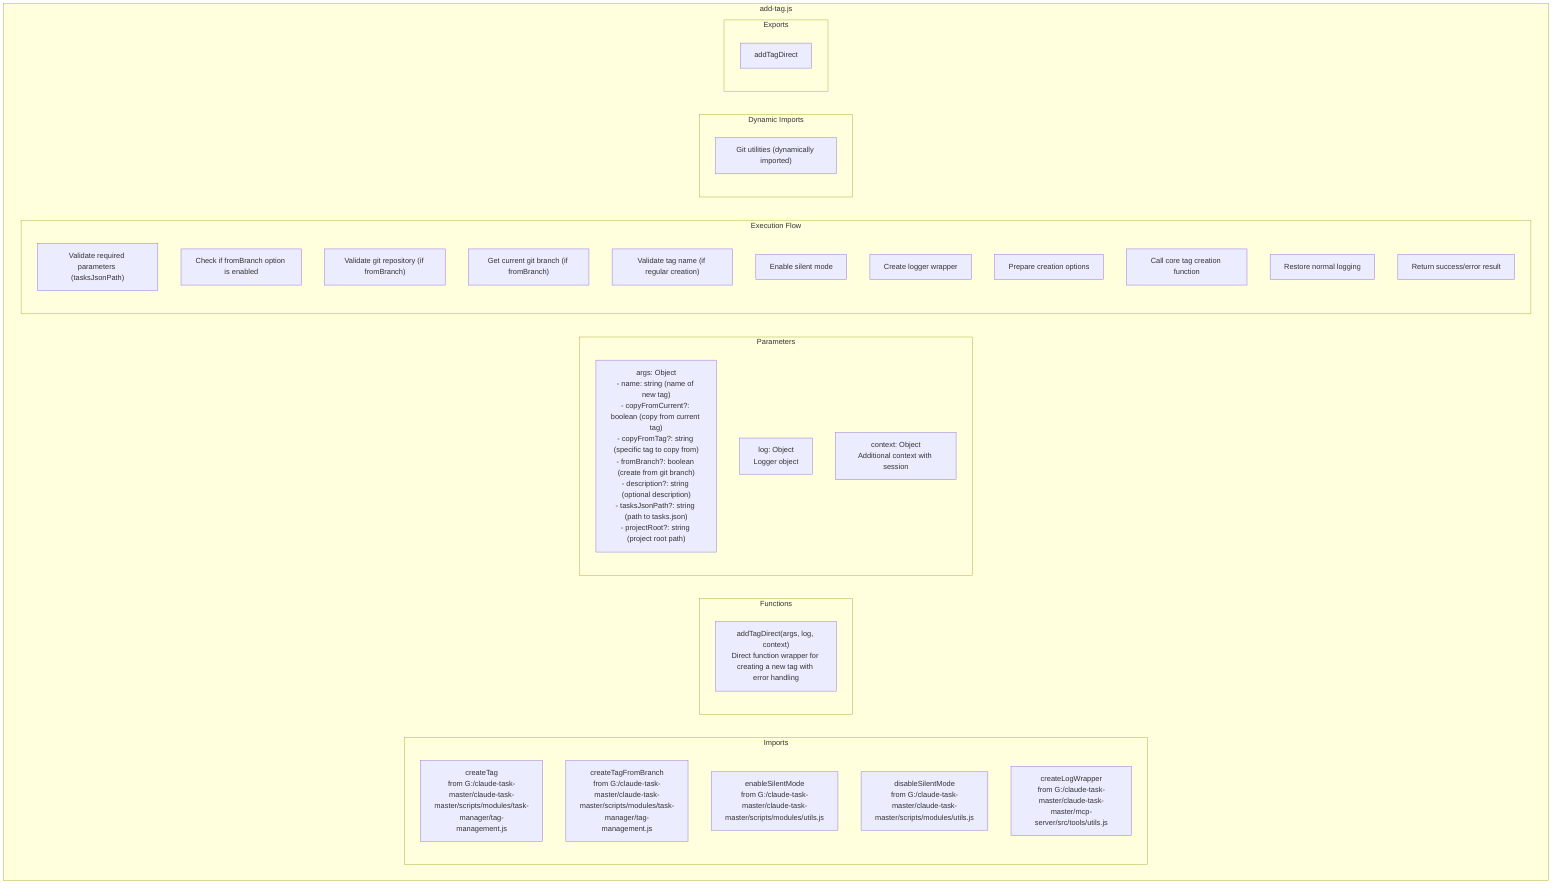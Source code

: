 graph TB
    subgraph "add-tag.js"
        subgraph "Imports"
            createTag["createTag<br/>from G:/claude-task-master/claude-task-master/scripts/modules/task-manager/tag-management.js"]
            createTagFromBranch["createTagFromBranch<br/>from G:/claude-task-master/claude-task-master/scripts/modules/task-manager/tag-management.js"]
            enableSilentMode["enableSilentMode<br/>from G:/claude-task-master/claude-task-master/scripts/modules/utils.js"]
            disableSilentMode["disableSilentMode<br/>from G:/claude-task-master/claude-task-master/scripts/modules/utils.js"]
            createLogWrapper["createLogWrapper<br/>from G:/claude-task-master/claude-task-master/mcp-server/src/tools/utils.js"]
        end

        subgraph "Functions"
            addTagDirect["addTagDirect(args, log, context)<br/>Direct function wrapper for creating a new tag with error handling"]
        end

        subgraph "Parameters"
            args["args: Object<br/>- name: string (name of new tag)<br/>- copyFromCurrent?: boolean (copy from current tag)<br/>- copyFromTag?: string (specific tag to copy from)<br/>- fromBranch?: boolean (create from git branch)<br/>- description?: string (optional description)<br/>- tasksJsonPath?: string (path to tasks.json)<br/>- projectRoot?: string (project root path)"]
            log["log: Object<br/>Logger object"]
            context["context: Object<br/>Additional context with session"]
        end

        subgraph "Execution Flow"
            validateInput["Validate required parameters (tasksJsonPath)"]
            checkFromBranch["Check if fromBranch option is enabled"]
            validateGitRepo["Validate git repository (if fromBranch)"]
            getCurrentBranch["Get current git branch (if fromBranch)"]
            validateTagName["Validate tag name (if regular creation)"]
            enableSilent["Enable silent mode"]
            createLogWrap["Create logger wrapper"]
            prepareOptions["Prepare creation options"]
            callCoreFunction["Call core tag creation function"]
            restoreLogging["Restore normal logging"]
            returnResult["Return success/error result"]
        end

        subgraph "Dynamic Imports"
            gitUtils["Git utilities (dynamically imported)"]
        end

        subgraph "Exports"
            ExportAddTagDirect["addTagDirect"]
        end
    end